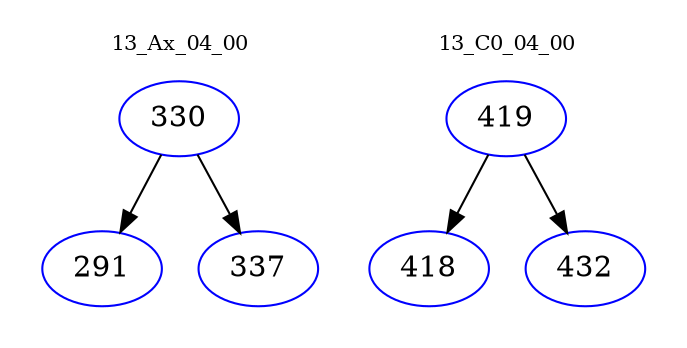 digraph{
subgraph cluster_0 {
color = white
label = "13_Ax_04_00";
fontsize=10;
T0_330 [label="330", color="blue"]
T0_330 -> T0_291 [color="black"]
T0_291 [label="291", color="blue"]
T0_330 -> T0_337 [color="black"]
T0_337 [label="337", color="blue"]
}
subgraph cluster_1 {
color = white
label = "13_C0_04_00";
fontsize=10;
T1_419 [label="419", color="blue"]
T1_419 -> T1_418 [color="black"]
T1_418 [label="418", color="blue"]
T1_419 -> T1_432 [color="black"]
T1_432 [label="432", color="blue"]
}
}
